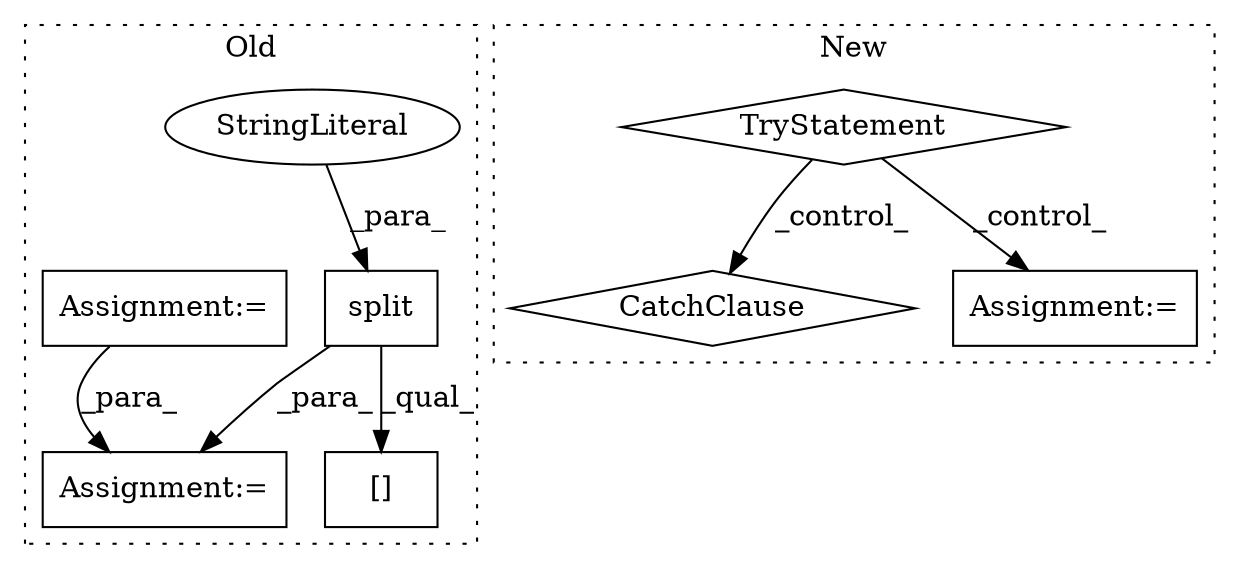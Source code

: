 digraph G {
subgraph cluster0 {
1 [label="split" a="32" s="706,715" l="6,1" shape="box"];
4 [label="StringLiteral" a="45" s="712" l="3" shape="ellipse"];
5 [label="Assignment:=" a="7" s="895,965" l="53,2" shape="box"];
7 [label="Assignment:=" a="7" s="806" l="1" shape="box"];
8 [label="[]" a="2" s="771,777" l="4,1" shape="box"];
label = "Old";
style="dotted";
}
subgraph cluster1 {
2 [label="CatchClause" a="12" s="2214,2245" l="11,2" shape="diamond"];
3 [label="TryStatement" a="54" s="2162" l="4" shape="diamond"];
6 [label="Assignment:=" a="7" s="2179" l="1" shape="box"];
label = "New";
style="dotted";
}
1 -> 5 [label="_para_"];
1 -> 8 [label="_qual_"];
3 -> 2 [label="_control_"];
3 -> 6 [label="_control_"];
4 -> 1 [label="_para_"];
7 -> 5 [label="_para_"];
}